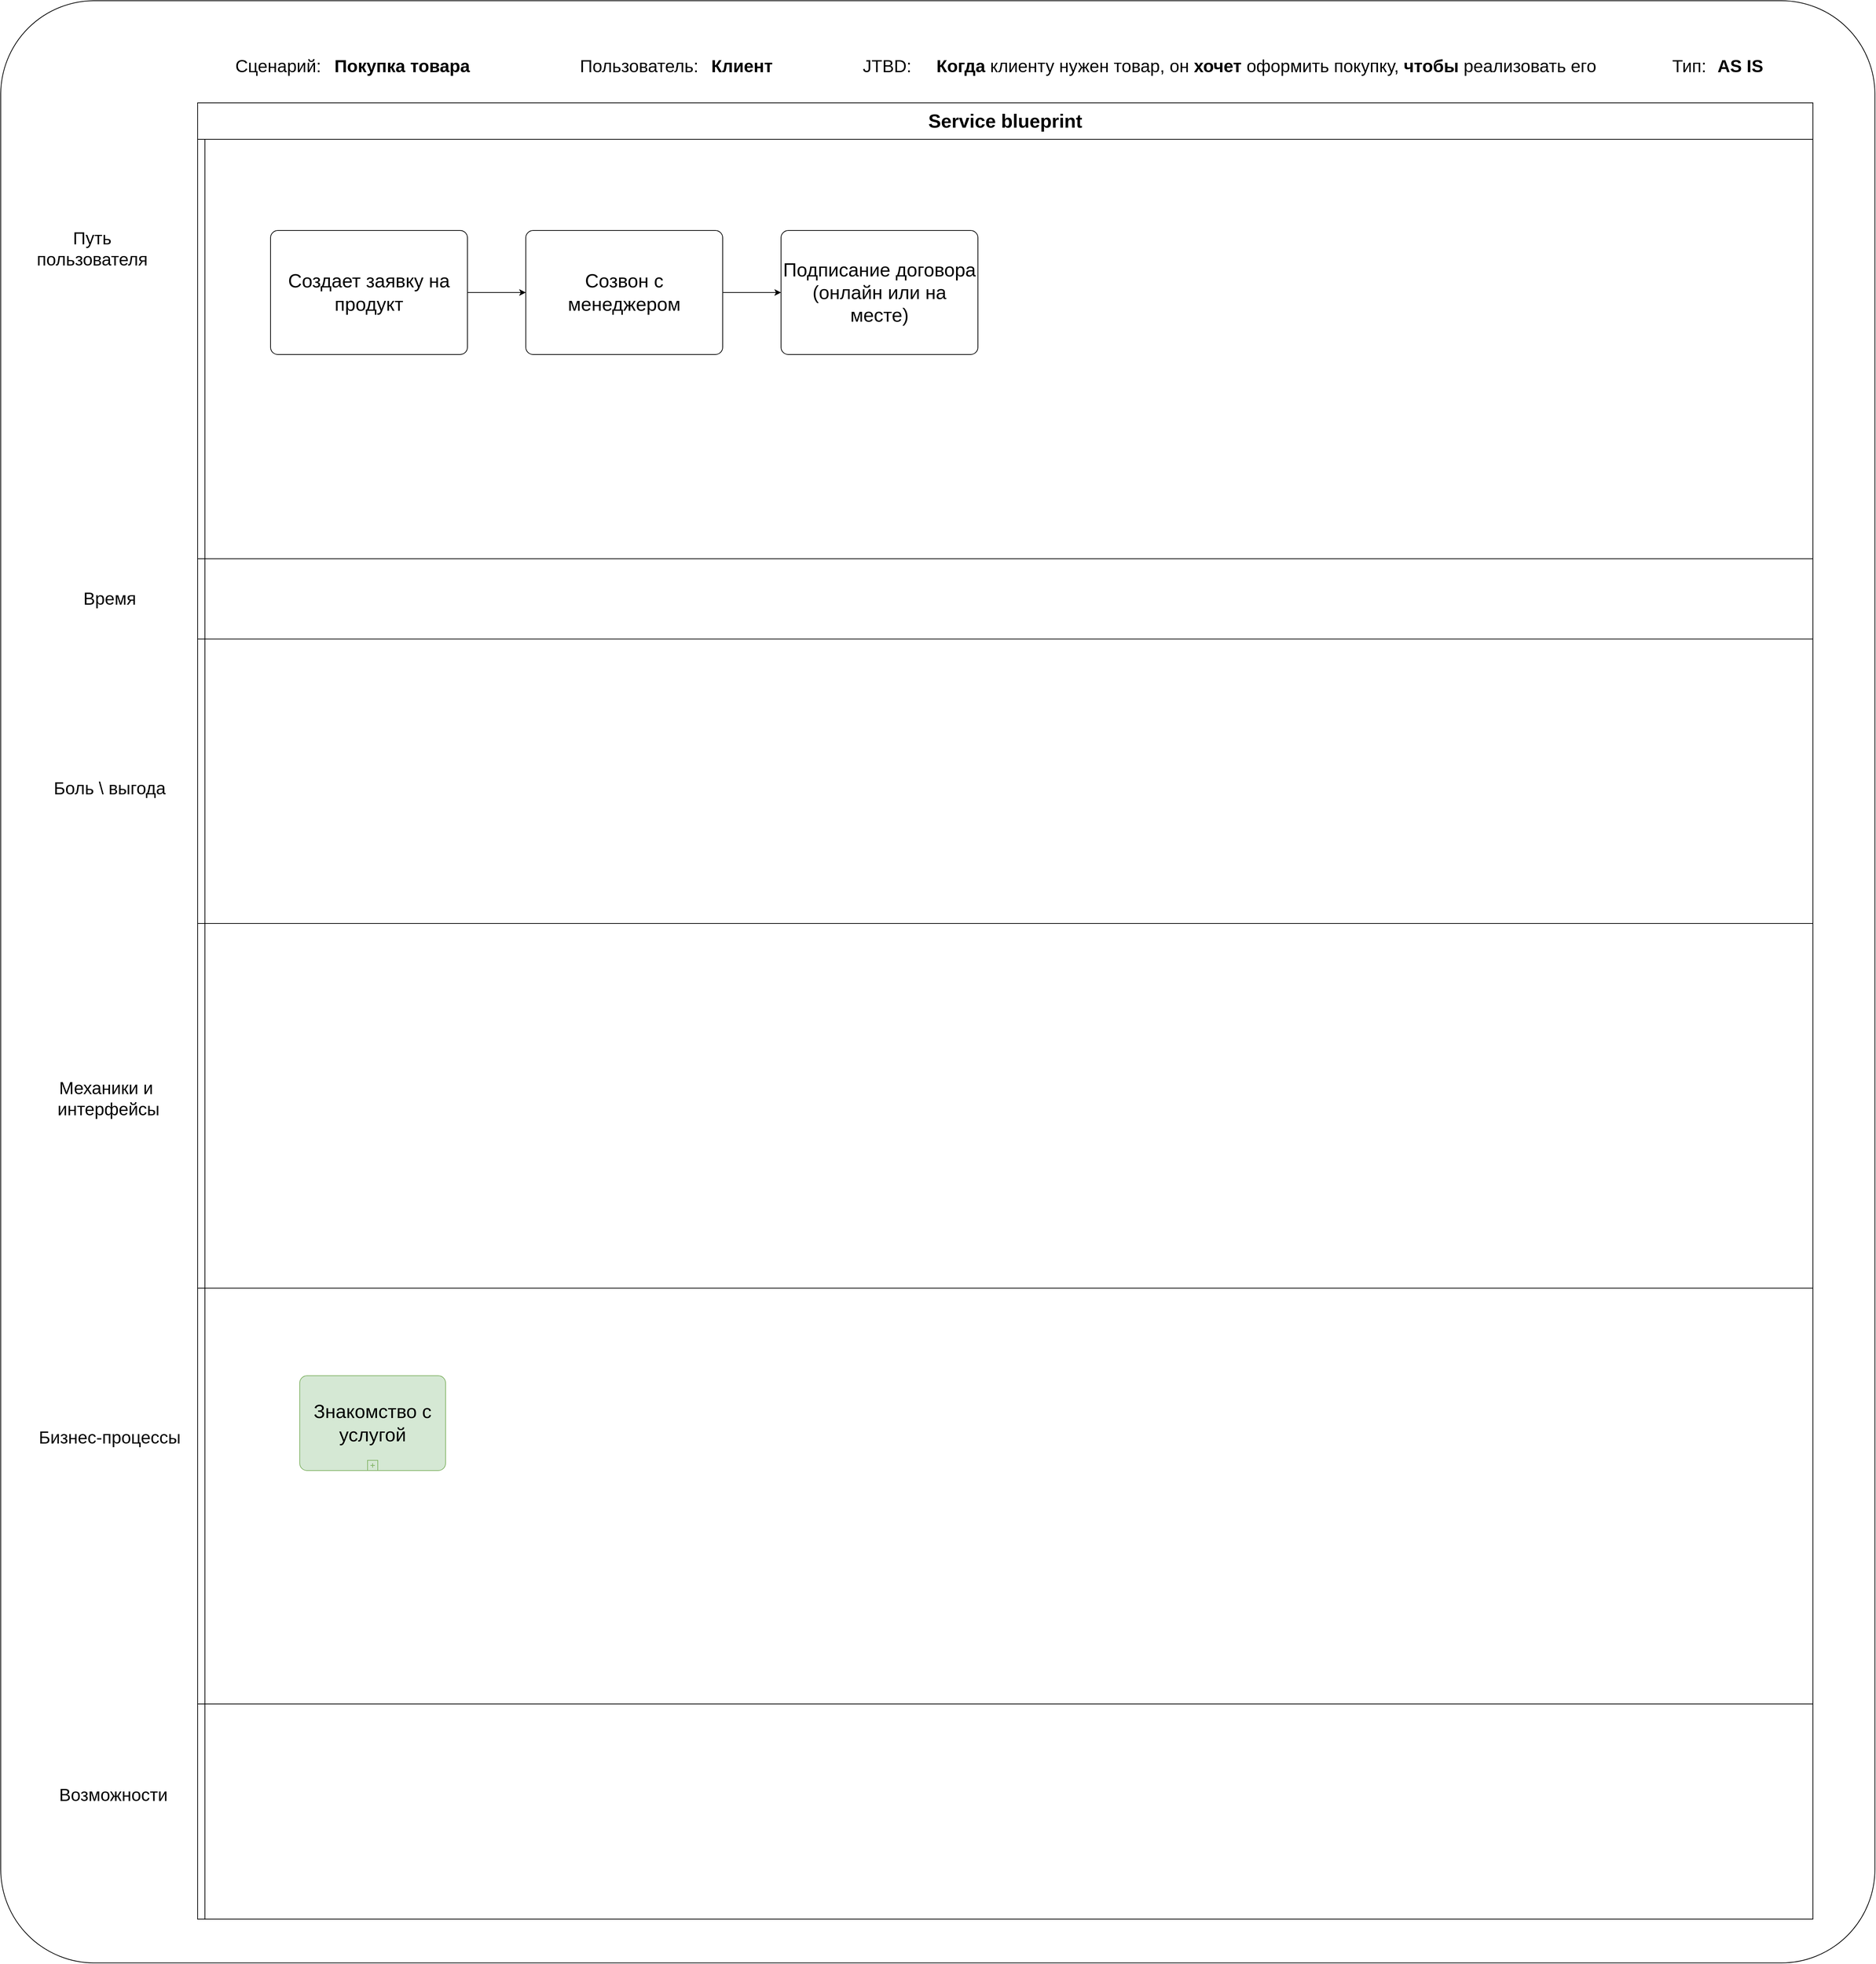 <mxfile>
    <diagram id="GU3V6tTCmIdrLSniCgcH" name="Страница 1">
        <mxGraphModel dx="2675" dy="3117" grid="1" gridSize="10" guides="1" tooltips="1" connect="1" arrows="1" fold="1" page="1" pageScale="1" pageWidth="827" pageHeight="1169" math="0" shadow="0">
            <root>
                <mxCell id="0"/>
                <mxCell id="1" parent="0"/>
                <mxCell id="34" value="" style="rounded=1;whiteSpace=wrap;html=1;arcSize=5;" parent="1" vertex="1">
                    <mxGeometry x="180" y="-120" width="2570" height="2690" as="geometry"/>
                </mxCell>
                <mxCell id="13" value="&lt;font style=&quot;font-size: 24px;&quot;&gt;Сценарий:&lt;/font&gt;" style="text;html=1;align=center;verticalAlign=middle;resizable=0;points=[];autosize=1;strokeColor=none;fillColor=none;fontSize=24;" parent="1" vertex="1">
                    <mxGeometry x="490" y="-50" width="140" height="40" as="geometry"/>
                </mxCell>
                <mxCell id="14" value="&lt;font style=&quot;font-size: 24px;&quot;&gt;Пользователь:&lt;/font&gt;" style="text;html=1;align=center;verticalAlign=middle;resizable=0;points=[];autosize=1;strokeColor=none;fillColor=none;fontSize=24;" parent="1" vertex="1">
                    <mxGeometry x="960" y="-50" width="190" height="40" as="geometry"/>
                </mxCell>
                <mxCell id="15" value="&lt;span style=&quot;font-size: 24px;&quot;&gt;JTBD:&lt;/span&gt;" style="text;html=1;align=center;verticalAlign=middle;resizable=0;points=[];autosize=1;strokeColor=none;fillColor=none;fontSize=24;" parent="1" vertex="1">
                    <mxGeometry x="1350" y="-50" width="90" height="40" as="geometry"/>
                </mxCell>
                <mxCell id="16" value="&lt;span style=&quot;font-size: 24px;&quot;&gt;Тип:&lt;/span&gt;" style="text;html=1;align=center;verticalAlign=middle;resizable=0;points=[];autosize=1;strokeColor=none;fillColor=none;fontSize=24;" parent="1" vertex="1">
                    <mxGeometry x="2460" y="-50" width="70" height="40" as="geometry"/>
                </mxCell>
                <mxCell id="17" value="&lt;font style=&quot;font-size: 24px;&quot;&gt;&lt;b style=&quot;font-size: 24px;&quot;&gt;AS IS&lt;/b&gt;&lt;/font&gt;" style="text;html=1;align=center;verticalAlign=middle;resizable=0;points=[];autosize=1;strokeColor=none;fillColor=none;fontSize=24;" parent="1" vertex="1">
                    <mxGeometry x="2520" y="-50" width="90" height="40" as="geometry"/>
                </mxCell>
                <mxCell id="19" value="&lt;span style=&quot;font-size: 24px;&quot;&gt;Механики и&lt;br style=&quot;font-size: 24px;&quot;&gt;&amp;nbsp;интерфейсы&lt;br style=&quot;font-size: 24px;&quot;&gt;&lt;/span&gt;" style="text;html=1;align=center;verticalAlign=middle;resizable=0;points=[];autosize=1;strokeColor=none;fillColor=none;fontSize=24;" parent="1" vertex="1">
                    <mxGeometry x="239" y="1350" width="170" height="70" as="geometry"/>
                </mxCell>
                <mxCell id="20" value="&lt;span style=&quot;font-size: 24px;&quot;&gt;Бизнес-процессы&lt;br style=&quot;font-size: 24px;&quot;&gt;&lt;/span&gt;" style="text;html=1;align=center;verticalAlign=middle;resizable=0;points=[];autosize=1;strokeColor=none;fillColor=none;fontSize=24;" parent="1" vertex="1">
                    <mxGeometry x="219" y="1830" width="220" height="40" as="geometry"/>
                </mxCell>
                <mxCell id="27" value="&lt;span style=&quot;font-size: 24px;&quot;&gt;Путь&lt;br style=&quot;font-size: 24px;&quot;&gt;пользователя&lt;br style=&quot;font-size: 24px;&quot;&gt;&lt;/span&gt;" style="text;html=1;align=center;verticalAlign=middle;resizable=0;points=[];autosize=1;strokeColor=none;fillColor=none;fontSize=24;" parent="1" vertex="1">
                    <mxGeometry x="215" y="185" width="180" height="70" as="geometry"/>
                </mxCell>
                <mxCell id="29" value="&lt;span style=&quot;font-size: 24px;&quot;&gt;Возможности&lt;br style=&quot;font-size: 24px;&quot;&gt;&lt;/span&gt;" style="text;html=1;align=center;verticalAlign=middle;resizable=0;points=[];autosize=1;strokeColor=none;fillColor=none;fontSize=24;" parent="1" vertex="1">
                    <mxGeometry x="249" y="2320" width="170" height="40" as="geometry"/>
                </mxCell>
                <mxCell id="31" value="&lt;span style=&quot;font-size: 24px;&quot;&gt;Боль \ выгода&lt;br style=&quot;font-size: 24px;&quot;&gt;&lt;/span&gt;" style="text;html=1;align=center;verticalAlign=middle;resizable=0;points=[];autosize=1;strokeColor=none;fillColor=none;fontSize=24;" parent="1" vertex="1">
                    <mxGeometry x="239" y="940" width="180" height="40" as="geometry"/>
                </mxCell>
                <mxCell id="33" value="&lt;font style=&quot;font-size: 24px;&quot;&gt;&lt;b style=&quot;font-size: 24px;&quot;&gt;Клиент&lt;/b&gt;&lt;/font&gt;" style="text;html=1;align=center;verticalAlign=middle;resizable=0;points=[];autosize=1;strokeColor=none;fillColor=none;fontSize=24;" parent="1" vertex="1">
                    <mxGeometry x="1141" y="-50" width="110" height="40" as="geometry"/>
                </mxCell>
                <mxCell id="4" value="&lt;font style=&quot;font-size: 26px;&quot;&gt;Service blueprint&lt;/font&gt;" style="swimlane;html=1;childLayout=stackLayout;resizeParent=1;resizeParentMax=0;horizontal=1;startSize=50;horizontalStack=0;whiteSpace=wrap;" parent="1" vertex="1">
                    <mxGeometry x="450" y="20" width="2215" height="2490" as="geometry">
                        <mxRectangle x="100" y="560" width="60" height="30" as="alternateBounds"/>
                    </mxGeometry>
                </mxCell>
                <mxCell id="5" value="" style="swimlane;html=1;startSize=10;horizontal=0;whiteSpace=wrap;" parent="4" vertex="1">
                    <mxGeometry y="50" width="2215" height="575" as="geometry"/>
                </mxCell>
                <mxCell id="60" value="" style="edgeStyle=none;html=1;" edge="1" parent="5" source="52" target="59">
                    <mxGeometry relative="1" as="geometry"/>
                </mxCell>
                <mxCell id="52" value="Создает заявку на продукт" style="points=[[0.25,0,0],[0.5,0,0],[0.75,0,0],[1,0.25,0],[1,0.5,0],[1,0.75,0],[0.75,1,0],[0.5,1,0],[0.25,1,0],[0,0.75,0],[0,0.5,0],[0,0.25,0]];shape=mxgraph.bpmn.task;whiteSpace=wrap;rectStyle=rounded;size=10;html=1;container=1;expand=0;collapsible=0;taskMarker=abstract;fontSize=26;" parent="5" vertex="1">
                    <mxGeometry x="100" y="125" width="270" height="170" as="geometry"/>
                </mxCell>
                <mxCell id="62" value="" style="edgeStyle=none;html=1;" edge="1" parent="5" source="59" target="61">
                    <mxGeometry relative="1" as="geometry"/>
                </mxCell>
                <mxCell id="59" value="Созвон с менеджером" style="points=[[0.25,0,0],[0.5,0,0],[0.75,0,0],[1,0.25,0],[1,0.5,0],[1,0.75,0],[0.75,1,0],[0.5,1,0],[0.25,1,0],[0,0.75,0],[0,0.5,0],[0,0.25,0]];shape=mxgraph.bpmn.task;whiteSpace=wrap;rectStyle=rounded;size=10;html=1;container=1;expand=0;collapsible=0;taskMarker=abstract;fontSize=26;" vertex="1" parent="5">
                    <mxGeometry x="450" y="125" width="270" height="170" as="geometry"/>
                </mxCell>
                <mxCell id="61" value="Подписание договора (онлайн или на месте)" style="points=[[0.25,0,0],[0.5,0,0],[0.75,0,0],[1,0.25,0],[1,0.5,0],[1,0.75,0],[0.75,1,0],[0.5,1,0],[0.25,1,0],[0,0.75,0],[0,0.5,0],[0,0.25,0]];shape=mxgraph.bpmn.task;whiteSpace=wrap;rectStyle=rounded;size=10;html=1;container=1;expand=0;collapsible=0;taskMarker=abstract;fontSize=26;" vertex="1" parent="5">
                    <mxGeometry x="800" y="125" width="270" height="170" as="geometry"/>
                </mxCell>
                <mxCell id="53" value="" style="swimlane;html=1;startSize=10;horizontal=0;whiteSpace=wrap;" vertex="1" parent="4">
                    <mxGeometry y="625" width="2215" height="110" as="geometry"/>
                </mxCell>
                <mxCell id="6" value="" style="swimlane;html=1;startSize=10;horizontal=0;verticalAlign=middle;whiteSpace=wrap;" parent="4" vertex="1">
                    <mxGeometry y="735" width="2215" height="390" as="geometry"/>
                </mxCell>
                <mxCell id="30" value="" style="swimlane;html=1;startSize=10;horizontal=0;verticalAlign=middle;whiteSpace=wrap;" parent="4" vertex="1">
                    <mxGeometry y="1125" width="2215" height="500" as="geometry"/>
                </mxCell>
                <mxCell id="7" value="" style="swimlane;html=1;startSize=10;horizontal=0;" parent="4" vertex="1">
                    <mxGeometry y="1625" width="2215" height="570" as="geometry"/>
                </mxCell>
                <mxCell id="51" value="Знакомство с услугой" style="points=[[0.25,0,0],[0.5,0,0],[0.75,0,0],[1,0.25,0],[1,0.5,0],[1,0.75,0],[0.75,1,0],[0.5,1,0],[0.25,1,0],[0,0.75,0],[0,0.5,0],[0,0.25,0]];shape=mxgraph.bpmn.task;whiteSpace=wrap;rectStyle=rounded;size=10;html=1;container=1;expand=0;collapsible=0;taskMarker=abstract;isLoopSub=1;fillColor=#d5e8d4;strokeColor=#82b366;fontSize=26;" parent="7" vertex="1">
                    <mxGeometry x="140" y="120" width="200" height="130" as="geometry"/>
                </mxCell>
                <mxCell id="25" value="" style="swimlane;html=1;startSize=10;horizontal=0;" parent="4" vertex="1">
                    <mxGeometry y="2195" width="2215" height="295" as="geometry"/>
                </mxCell>
                <mxCell id="36" value="&lt;span style=&quot;font-size: 24px;&quot;&gt;&lt;b&gt;Когда&lt;/b&gt; клиенту нужен товар, он &lt;b&gt;хочет&lt;/b&gt;&amp;nbsp;оформить покупку, &lt;b&gt;чтобы&lt;/b&gt; реализовать его&lt;/span&gt;" style="text;html=1;align=center;verticalAlign=middle;resizable=0;points=[];autosize=1;strokeColor=none;fillColor=none;fontSize=24;" parent="1" vertex="1">
                    <mxGeometry x="1450" y="-50" width="930" height="40" as="geometry"/>
                </mxCell>
                <mxCell id="37" value="&lt;font style=&quot;font-size: 24px;&quot;&gt;&lt;b&gt;Покупка товара&lt;/b&gt;&lt;/font&gt;" style="text;html=1;align=center;verticalAlign=middle;resizable=0;points=[];autosize=1;strokeColor=none;fillColor=none;fontSize=24;" parent="1" vertex="1">
                    <mxGeometry x="625" y="-50" width="210" height="40" as="geometry"/>
                </mxCell>
                <mxCell id="55" value="&lt;span style=&quot;font-size: 24px;&quot;&gt;Время&lt;br style=&quot;font-size: 24px;&quot;&gt;&lt;/span&gt;" style="text;html=1;align=center;verticalAlign=middle;resizable=0;points=[];autosize=1;strokeColor=none;fillColor=none;fontSize=24;" vertex="1" parent="1">
                    <mxGeometry x="279" y="680" width="100" height="40" as="geometry"/>
                </mxCell>
            </root>
        </mxGraphModel>
    </diagram>
</mxfile>